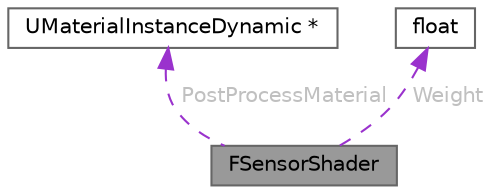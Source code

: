 digraph "FSensorShader"
{
 // INTERACTIVE_SVG=YES
 // LATEX_PDF_SIZE
  bgcolor="transparent";
  edge [fontname=Helvetica,fontsize=10,labelfontname=Helvetica,labelfontsize=10];
  node [fontname=Helvetica,fontsize=10,shape=box,height=0.2,width=0.4];
  Node1 [id="Node000001",label="FSensorShader",height=0.2,width=0.4,color="gray40", fillcolor="grey60", style="filled", fontcolor="black",tooltip="A shader in AShaderBasedSensor."];
  Node2 -> Node1 [id="edge1_Node000001_Node000002",dir="back",color="darkorchid3",style="dashed",tooltip=" ",label=" PostProcessMaterial",fontcolor="grey" ];
  Node2 [id="Node000002",label="UMaterialInstanceDynamic *",height=0.2,width=0.4,color="gray40", fillcolor="white", style="filled",tooltip=" "];
  Node3 -> Node1 [id="edge2_Node000001_Node000003",dir="back",color="darkorchid3",style="dashed",tooltip=" ",label=" Weight",fontcolor="grey" ];
  Node3 [id="Node000003",label="float",height=0.2,width=0.4,color="gray40", fillcolor="white", style="filled",tooltip=" "];
}

